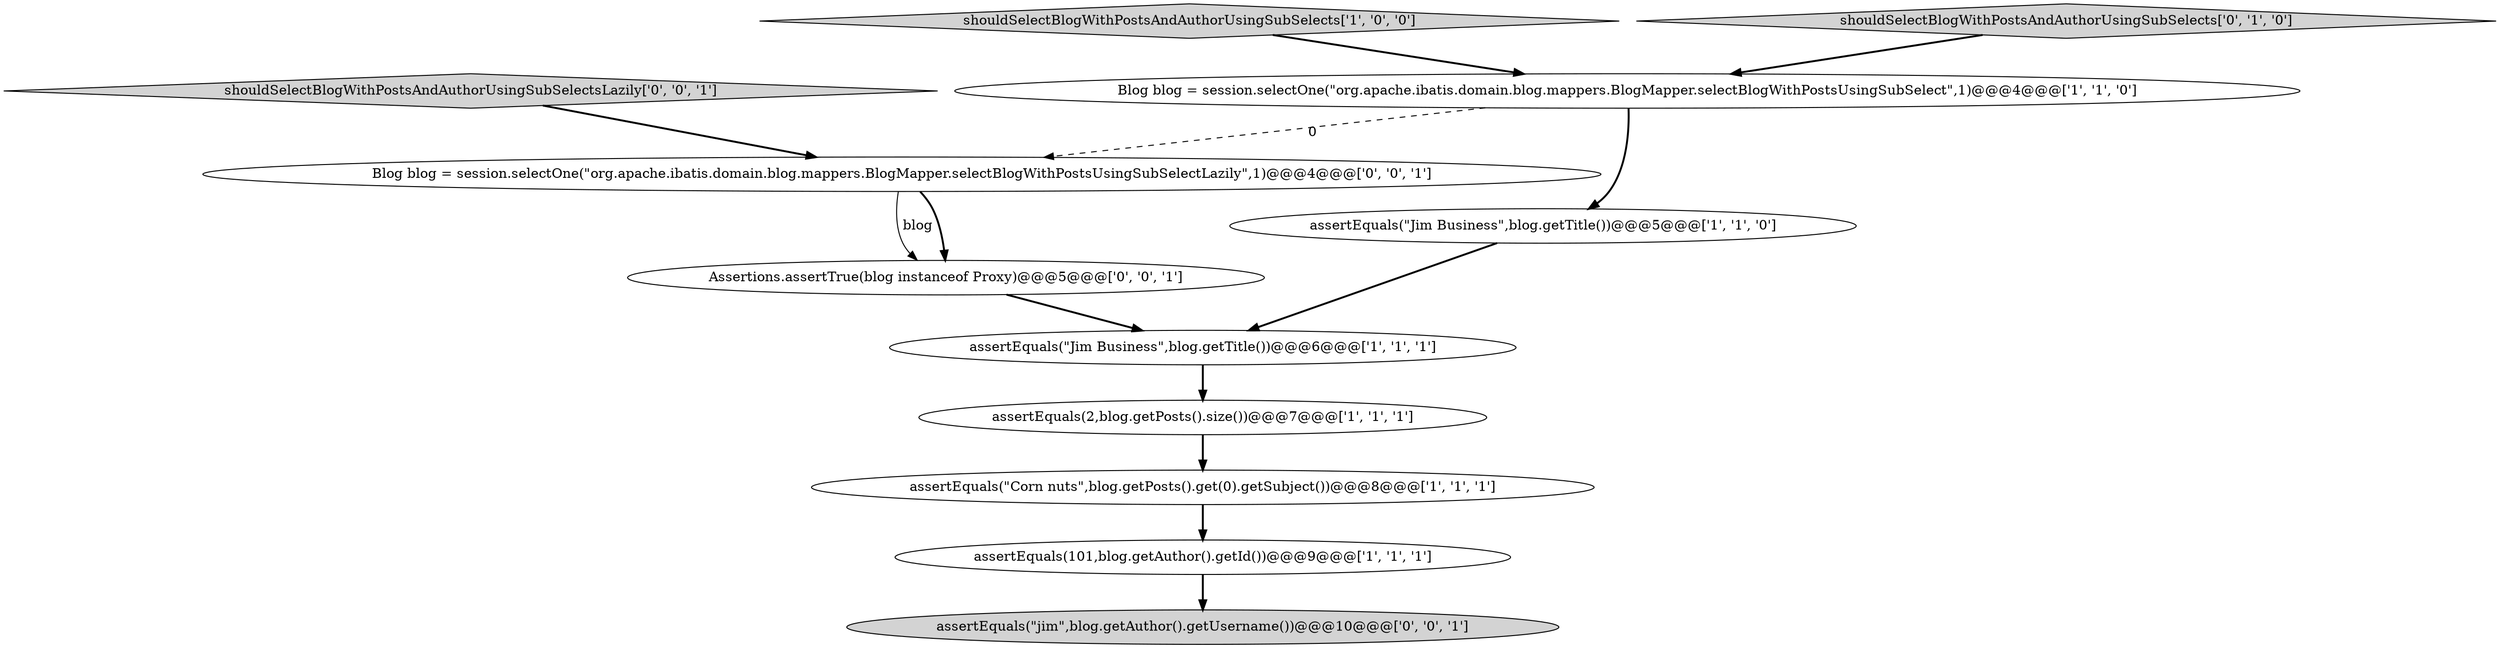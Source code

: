 digraph {
0 [style = filled, label = "assertEquals(2,blog.getPosts().size())@@@7@@@['1', '1', '1']", fillcolor = white, shape = ellipse image = "AAA0AAABBB1BBB"];
1 [style = filled, label = "assertEquals(\"Jim Business\",blog.getTitle())@@@5@@@['1', '1', '0']", fillcolor = white, shape = ellipse image = "AAA0AAABBB1BBB"];
2 [style = filled, label = "assertEquals(\"Corn nuts\",blog.getPosts().get(0).getSubject())@@@8@@@['1', '1', '1']", fillcolor = white, shape = ellipse image = "AAA0AAABBB1BBB"];
10 [style = filled, label = "Blog blog = session.selectOne(\"org.apache.ibatis.domain.blog.mappers.BlogMapper.selectBlogWithPostsUsingSubSelectLazily\",1)@@@4@@@['0', '0', '1']", fillcolor = white, shape = ellipse image = "AAA0AAABBB3BBB"];
3 [style = filled, label = "assertEquals(101,blog.getAuthor().getId())@@@9@@@['1', '1', '1']", fillcolor = white, shape = ellipse image = "AAA0AAABBB1BBB"];
4 [style = filled, label = "shouldSelectBlogWithPostsAndAuthorUsingSubSelects['1', '0', '0']", fillcolor = lightgray, shape = diamond image = "AAA0AAABBB1BBB"];
9 [style = filled, label = "shouldSelectBlogWithPostsAndAuthorUsingSubSelectsLazily['0', '0', '1']", fillcolor = lightgray, shape = diamond image = "AAA0AAABBB3BBB"];
5 [style = filled, label = "Blog blog = session.selectOne(\"org.apache.ibatis.domain.blog.mappers.BlogMapper.selectBlogWithPostsUsingSubSelect\",1)@@@4@@@['1', '1', '0']", fillcolor = white, shape = ellipse image = "AAA0AAABBB1BBB"];
11 [style = filled, label = "Assertions.assertTrue(blog instanceof Proxy)@@@5@@@['0', '0', '1']", fillcolor = white, shape = ellipse image = "AAA0AAABBB3BBB"];
8 [style = filled, label = "assertEquals(\"jim\",blog.getAuthor().getUsername())@@@10@@@['0', '0', '1']", fillcolor = lightgray, shape = ellipse image = "AAA0AAABBB3BBB"];
7 [style = filled, label = "shouldSelectBlogWithPostsAndAuthorUsingSubSelects['0', '1', '0']", fillcolor = lightgray, shape = diamond image = "AAA0AAABBB2BBB"];
6 [style = filled, label = "assertEquals(\"Jim Business\",blog.getTitle())@@@6@@@['1', '1', '1']", fillcolor = white, shape = ellipse image = "AAA0AAABBB1BBB"];
5->1 [style = bold, label=""];
7->5 [style = bold, label=""];
1->6 [style = bold, label=""];
6->0 [style = bold, label=""];
9->10 [style = bold, label=""];
5->10 [style = dashed, label="0"];
4->5 [style = bold, label=""];
3->8 [style = bold, label=""];
10->11 [style = solid, label="blog"];
2->3 [style = bold, label=""];
11->6 [style = bold, label=""];
0->2 [style = bold, label=""];
10->11 [style = bold, label=""];
}
